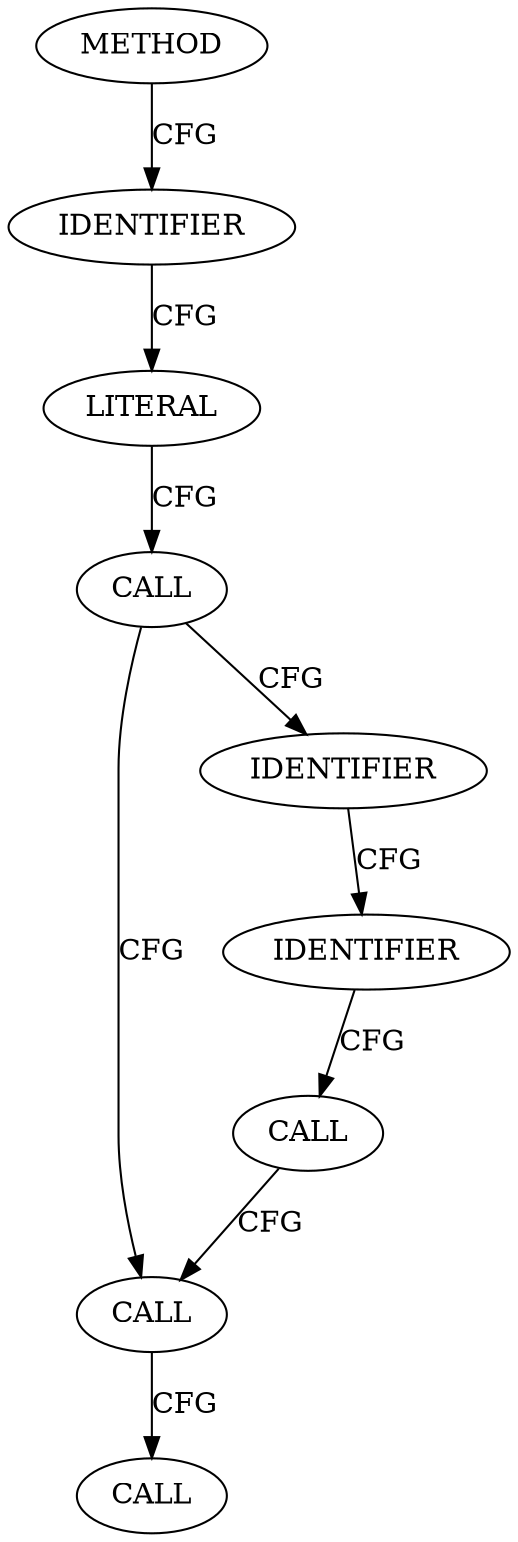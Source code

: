 strict digraph "" {
	node [label="\N"];
	1174	[ARGUMENT_INDEX=1,
		CODE="ctrl_len < 0 || ctrl_len > CEPH_MSG_MAX_CONTROL_LEN",
		COLUMN_NUMBER=9,
		DISPATCH_TYPE=STATIC_DISPATCH,
		LINE_NUMBER=393,
		METHOD_FULL_NAME="<operator>.logicalOr",
		NAME="<operator>.logicalOr",
		ORDER=1,
		TYPE_FULL_NAME="<empty>",
		filename="messenger_v2.c",
		label=CALL];
	1173	[ARGUMENT_INDEX=-1,
		CODE="BUG_ON(ctrl_len < 0 || ctrl_len > CEPH_MSG_MAX_CONTROL_LEN)",
		COLUMN_NUMBER=2,
		DISPATCH_TYPE=STATIC_DISPATCH,
		LINE_NUMBER=393,
		METHOD_FULL_NAME=BUG_ON,
		NAME=BUG_ON,
		ORDER=3,
		TYPE_FULL_NAME="<empty>",
		filename="messenger_v2.c",
		label=CALL];
	1174 -> 1173	[label=CFG];
	1167	[AST_PARENT_FULL_NAME="messenger_v2.c:<global>",
		AST_PARENT_TYPE=TYPE_DECL,
		CODE="static int head_onwire_len(int ctrl_len, bool secure)
{
	int head_len;
	int rem_len;

	BUG_ON(ctrl_len < 0 || ctrl_len > CEPH_MSG_\
MAX_CONTROL_LEN);

	if (secure) {
		head_len = CEPH_PREAMBLE_SECURE_LEN;
		if (ctrl_len > CEPH_PREAMBLE_INLINE_LEN) {
			rem_len = \
ctrl_len - CEPH_PREAMBLE_INLINE_LEN;
			head_len += padded_len(rem_len) + CEPH_GCM_TAG_LEN;
		}
	} else {
		head_len = CEPH_PREAMBLE_\
PLAIN_LEN;
		if (ctrl_len)
			head_len += ctrl_len + CEPH_CRC_LEN;
	}
	return head_len;
}",
		COLUMN_NUMBER=1,
		COLUMN_NUMBER_END=1,
		FILENAME="messenger_v2.c",
		FULL_NAME=head_onwire_len,
		IS_EXTERNAL=false,
		LINE_NUMBER=388,
		LINE_NUMBER_END=407,
		NAME=head_onwire_len,
		ORDER=28,
		SIGNATURE="int head_onwire_len (int,bool)",
		filename="messenger_v2.c",
		label=METHOD];
	1176	[ARGUMENT_INDEX=1,
		CODE=ctrl_len,
		COLUMN_NUMBER=9,
		LINE_NUMBER=393,
		NAME=ctrl_len,
		ORDER=1,
		TYPE_FULL_NAME=int,
		filename="messenger_v2.c",
		label=IDENTIFIER];
	1167 -> 1176	[label=CFG];
	1177	[ARGUMENT_INDEX=2,
		CODE=0,
		COLUMN_NUMBER=20,
		LINE_NUMBER=393,
		ORDER=2,
		TYPE_FULL_NAME=int,
		filename="messenger_v2.c",
		label=LITERAL];
	1176 -> 1177	[label=CFG];
	1175	[ARGUMENT_INDEX=1,
		CODE="ctrl_len < 0",
		COLUMN_NUMBER=9,
		DISPATCH_TYPE=STATIC_DISPATCH,
		LINE_NUMBER=393,
		METHOD_FULL_NAME="<operator>.lessThan",
		NAME="<operator>.lessThan",
		ORDER=1,
		TYPE_FULL_NAME="<empty>",
		filename="messenger_v2.c",
		label=CALL];
	1177 -> 1175	[label=CFG];
	1175 -> 1174	[label=CFG];
	1179	[ARGUMENT_INDEX=1,
		CODE=ctrl_len,
		COLUMN_NUMBER=25,
		LINE_NUMBER=393,
		NAME=ctrl_len,
		ORDER=1,
		TYPE_FULL_NAME=int,
		filename="messenger_v2.c",
		label=IDENTIFIER];
	1175 -> 1179	[label=CFG];
	1180	[ARGUMENT_INDEX=2,
		CODE=CEPH_MSG_MAX_CONTROL_LEN,
		COLUMN_NUMBER=36,
		LINE_NUMBER=393,
		NAME=CEPH_MSG_MAX_CONTROL_LEN,
		ORDER=2,
		TYPE_FULL_NAME=ANY,
		filename="messenger_v2.c",
		label=IDENTIFIER];
	1179 -> 1180	[label=CFG];
	1178	[ARGUMENT_INDEX=2,
		CODE="ctrl_len > CEPH_MSG_MAX_CONTROL_LEN",
		COLUMN_NUMBER=25,
		DISPATCH_TYPE=STATIC_DISPATCH,
		LINE_NUMBER=393,
		METHOD_FULL_NAME="<operator>.greaterThan",
		NAME="<operator>.greaterThan",
		ORDER=2,
		TYPE_FULL_NAME="<empty>",
		filename="messenger_v2.c",
		label=CALL];
	1180 -> 1178	[label=CFG];
	1178 -> 1174	[label=CFG];
}
